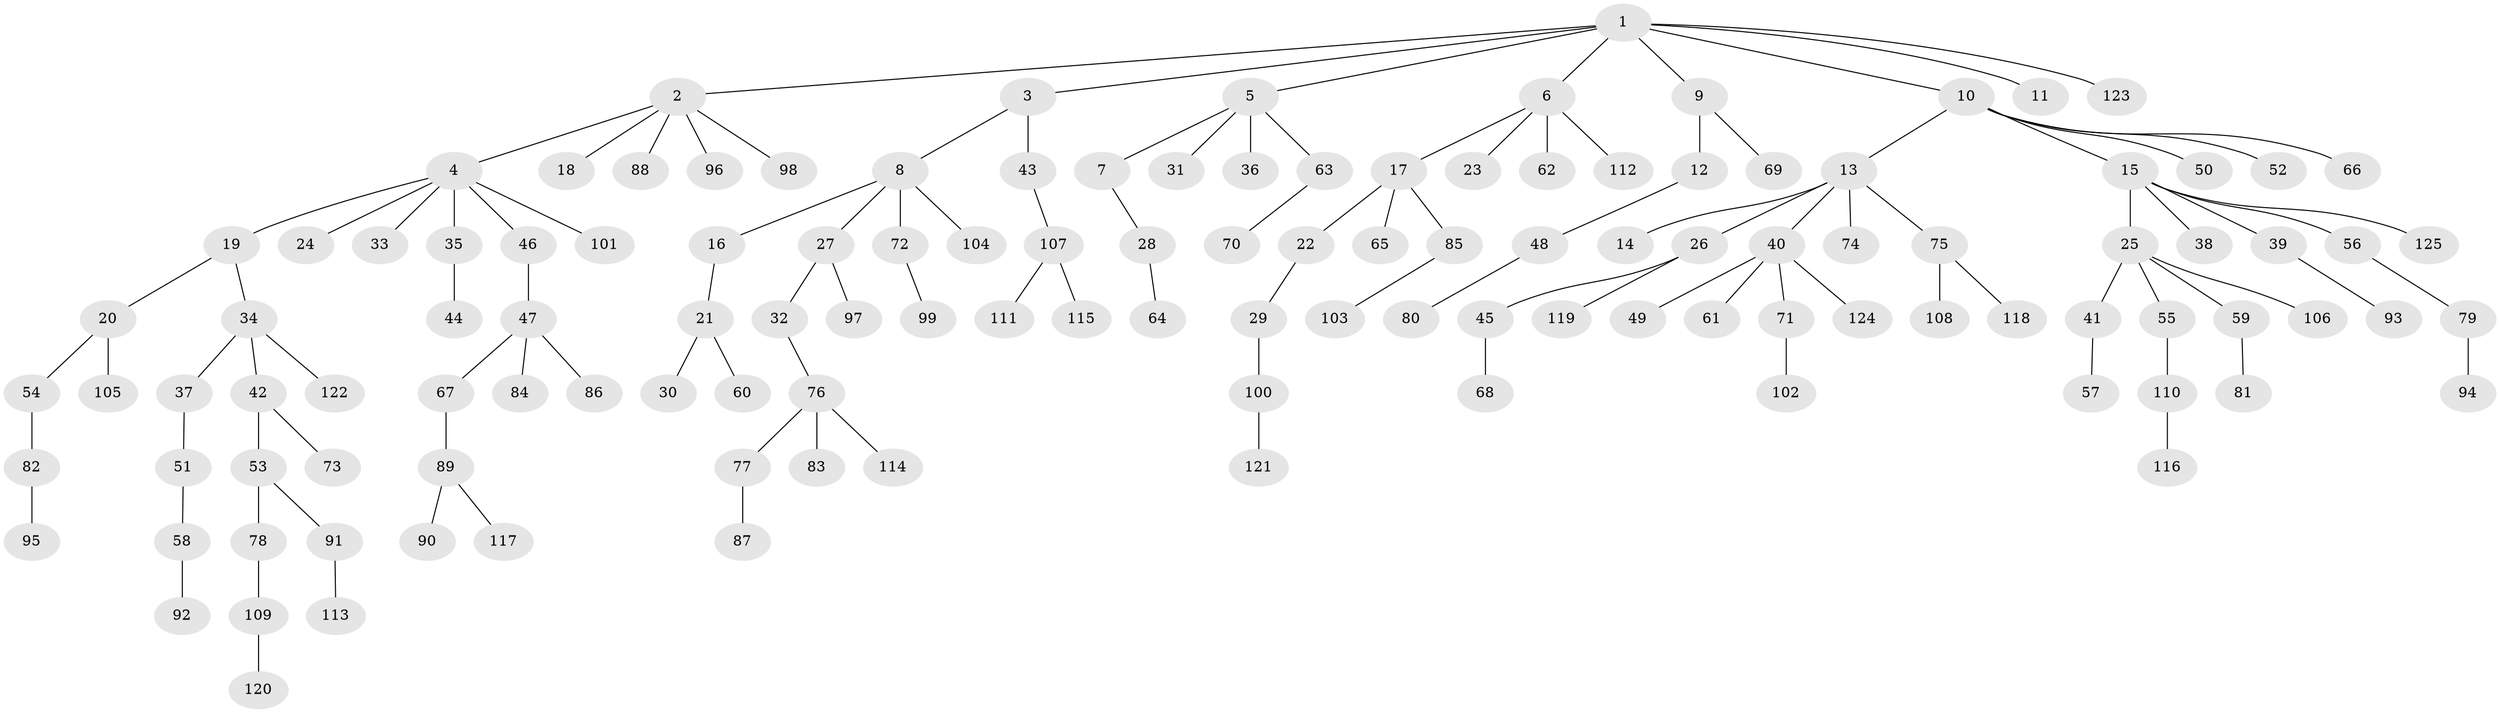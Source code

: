 // coarse degree distribution, {14: 0.02702702702702703, 3: 0.16216216216216217, 6: 0.02702702702702703, 2: 0.13513513513513514, 1: 0.6486486486486487}
// Generated by graph-tools (version 1.1) at 2025/19/03/04/25 18:19:16]
// undirected, 125 vertices, 124 edges
graph export_dot {
graph [start="1"]
  node [color=gray90,style=filled];
  1;
  2;
  3;
  4;
  5;
  6;
  7;
  8;
  9;
  10;
  11;
  12;
  13;
  14;
  15;
  16;
  17;
  18;
  19;
  20;
  21;
  22;
  23;
  24;
  25;
  26;
  27;
  28;
  29;
  30;
  31;
  32;
  33;
  34;
  35;
  36;
  37;
  38;
  39;
  40;
  41;
  42;
  43;
  44;
  45;
  46;
  47;
  48;
  49;
  50;
  51;
  52;
  53;
  54;
  55;
  56;
  57;
  58;
  59;
  60;
  61;
  62;
  63;
  64;
  65;
  66;
  67;
  68;
  69;
  70;
  71;
  72;
  73;
  74;
  75;
  76;
  77;
  78;
  79;
  80;
  81;
  82;
  83;
  84;
  85;
  86;
  87;
  88;
  89;
  90;
  91;
  92;
  93;
  94;
  95;
  96;
  97;
  98;
  99;
  100;
  101;
  102;
  103;
  104;
  105;
  106;
  107;
  108;
  109;
  110;
  111;
  112;
  113;
  114;
  115;
  116;
  117;
  118;
  119;
  120;
  121;
  122;
  123;
  124;
  125;
  1 -- 2;
  1 -- 3;
  1 -- 5;
  1 -- 6;
  1 -- 9;
  1 -- 10;
  1 -- 11;
  1 -- 123;
  2 -- 4;
  2 -- 18;
  2 -- 88;
  2 -- 96;
  2 -- 98;
  3 -- 8;
  3 -- 43;
  4 -- 19;
  4 -- 24;
  4 -- 33;
  4 -- 35;
  4 -- 46;
  4 -- 101;
  5 -- 7;
  5 -- 31;
  5 -- 36;
  5 -- 63;
  6 -- 17;
  6 -- 23;
  6 -- 62;
  6 -- 112;
  7 -- 28;
  8 -- 16;
  8 -- 27;
  8 -- 72;
  8 -- 104;
  9 -- 12;
  9 -- 69;
  10 -- 13;
  10 -- 15;
  10 -- 50;
  10 -- 52;
  10 -- 66;
  12 -- 48;
  13 -- 14;
  13 -- 26;
  13 -- 40;
  13 -- 74;
  13 -- 75;
  15 -- 25;
  15 -- 38;
  15 -- 39;
  15 -- 56;
  15 -- 125;
  16 -- 21;
  17 -- 22;
  17 -- 65;
  17 -- 85;
  19 -- 20;
  19 -- 34;
  20 -- 54;
  20 -- 105;
  21 -- 30;
  21 -- 60;
  22 -- 29;
  25 -- 41;
  25 -- 55;
  25 -- 59;
  25 -- 106;
  26 -- 45;
  26 -- 119;
  27 -- 32;
  27 -- 97;
  28 -- 64;
  29 -- 100;
  32 -- 76;
  34 -- 37;
  34 -- 42;
  34 -- 122;
  35 -- 44;
  37 -- 51;
  39 -- 93;
  40 -- 49;
  40 -- 61;
  40 -- 71;
  40 -- 124;
  41 -- 57;
  42 -- 53;
  42 -- 73;
  43 -- 107;
  45 -- 68;
  46 -- 47;
  47 -- 67;
  47 -- 84;
  47 -- 86;
  48 -- 80;
  51 -- 58;
  53 -- 78;
  53 -- 91;
  54 -- 82;
  55 -- 110;
  56 -- 79;
  58 -- 92;
  59 -- 81;
  63 -- 70;
  67 -- 89;
  71 -- 102;
  72 -- 99;
  75 -- 108;
  75 -- 118;
  76 -- 77;
  76 -- 83;
  76 -- 114;
  77 -- 87;
  78 -- 109;
  79 -- 94;
  82 -- 95;
  85 -- 103;
  89 -- 90;
  89 -- 117;
  91 -- 113;
  100 -- 121;
  107 -- 111;
  107 -- 115;
  109 -- 120;
  110 -- 116;
}

